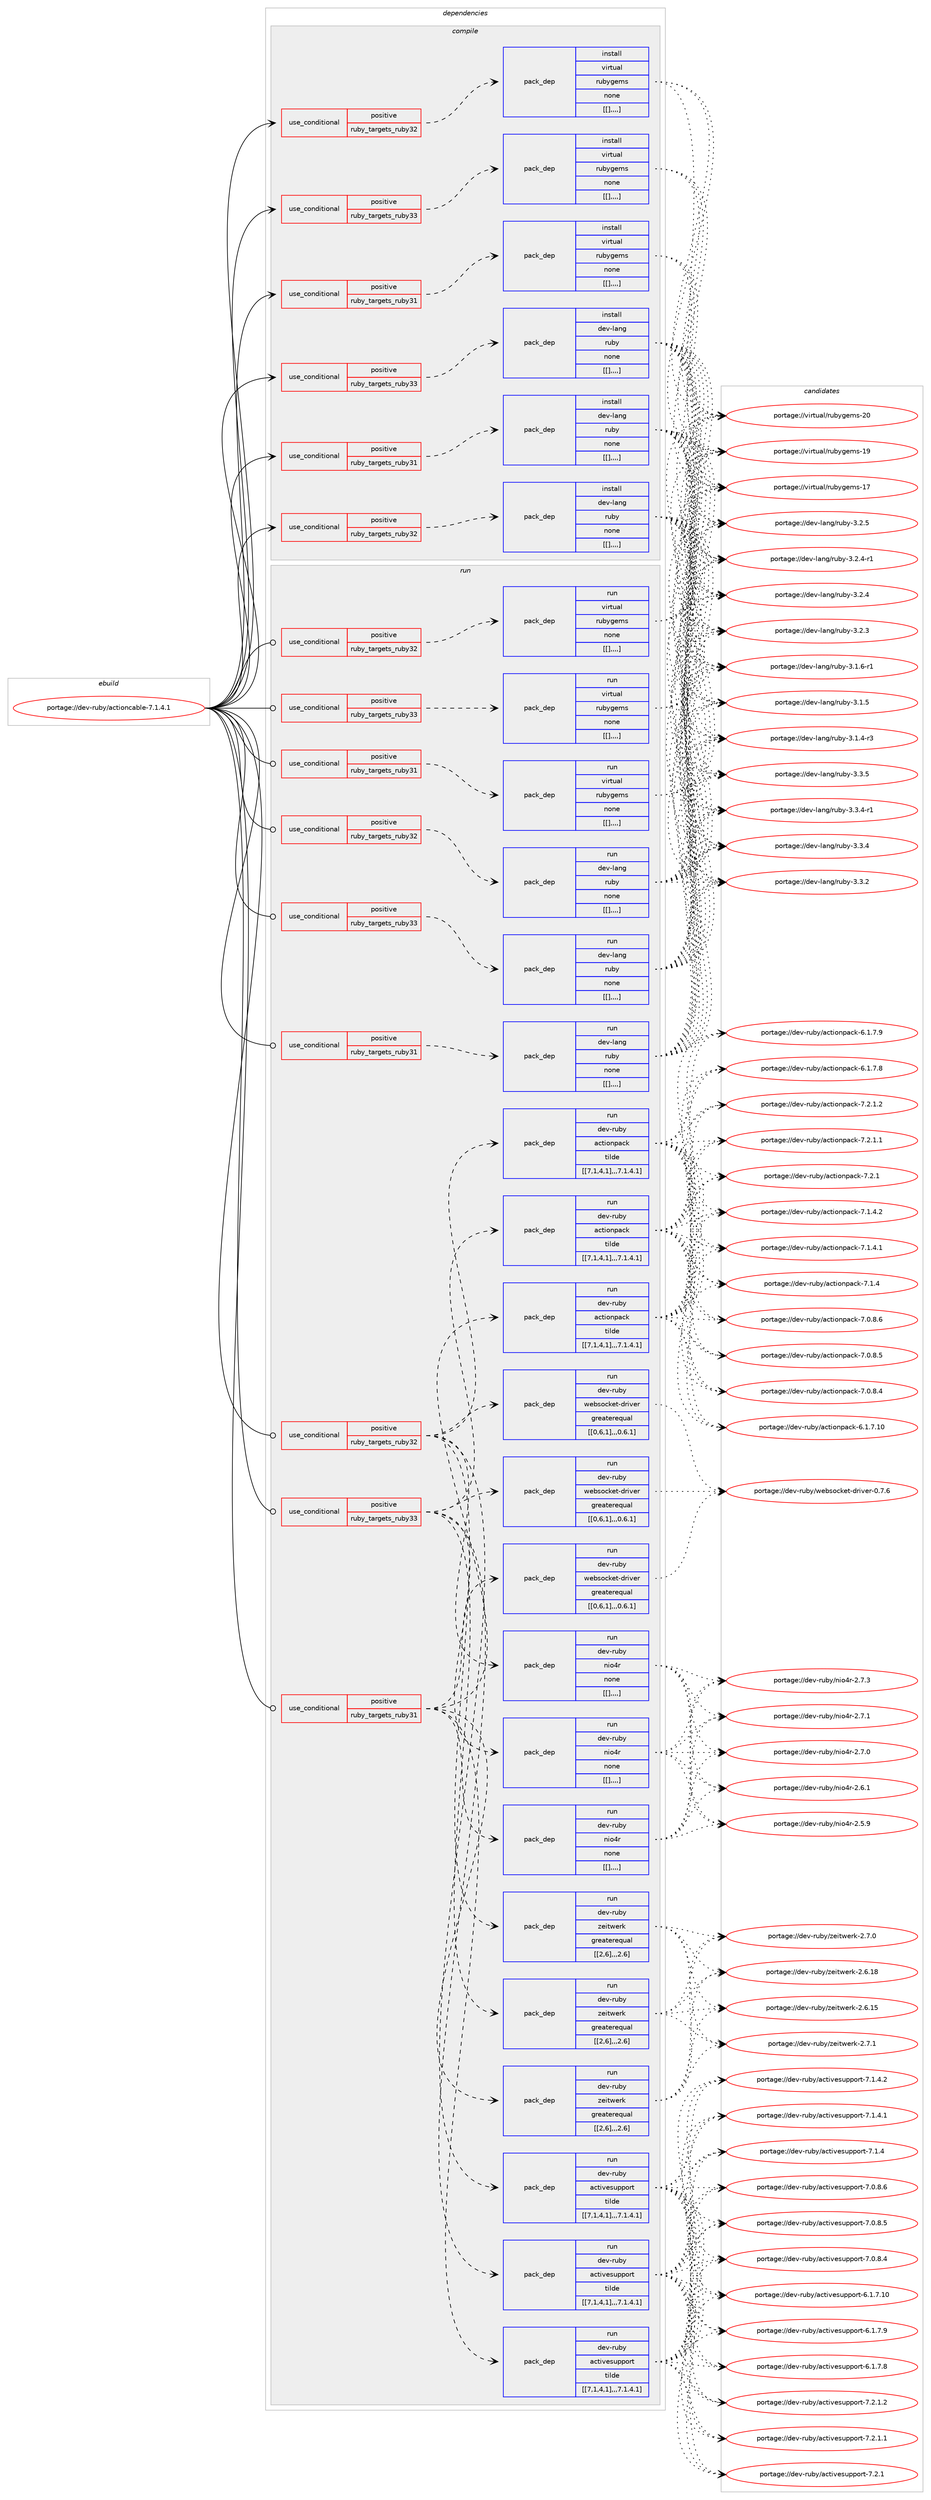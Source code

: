 digraph prolog {

# *************
# Graph options
# *************

newrank=true;
concentrate=true;
compound=true;
graph [rankdir=LR,fontname=Helvetica,fontsize=10,ranksep=1.5];#, ranksep=2.5, nodesep=0.2];
edge  [arrowhead=vee];
node  [fontname=Helvetica,fontsize=10];

# **********
# The ebuild
# **********

subgraph cluster_leftcol {
color=gray;
label=<<i>ebuild</i>>;
id [label="portage://dev-ruby/actioncable-7.1.4.1", color=red, width=4, href="../dev-ruby/actioncable-7.1.4.1.svg"];
}

# ****************
# The dependencies
# ****************

subgraph cluster_midcol {
color=gray;
label=<<i>dependencies</i>>;
subgraph cluster_compile {
fillcolor="#eeeeee";
style=filled;
label=<<i>compile</i>>;
subgraph cond45724 {
dependency179315 [label=<<TABLE BORDER="0" CELLBORDER="1" CELLSPACING="0" CELLPADDING="4"><TR><TD ROWSPAN="3" CELLPADDING="10">use_conditional</TD></TR><TR><TD>positive</TD></TR><TR><TD>ruby_targets_ruby31</TD></TR></TABLE>>, shape=none, color=red];
subgraph pack132236 {
dependency179337 [label=<<TABLE BORDER="0" CELLBORDER="1" CELLSPACING="0" CELLPADDING="4" WIDTH="220"><TR><TD ROWSPAN="6" CELLPADDING="30">pack_dep</TD></TR><TR><TD WIDTH="110">install</TD></TR><TR><TD>dev-lang</TD></TR><TR><TD>ruby</TD></TR><TR><TD>none</TD></TR><TR><TD>[[],,,,]</TD></TR></TABLE>>, shape=none, color=blue];
}
dependency179315:e -> dependency179337:w [weight=20,style="dashed",arrowhead="vee"];
}
id:e -> dependency179315:w [weight=20,style="solid",arrowhead="vee"];
subgraph cond45778 {
dependency179404 [label=<<TABLE BORDER="0" CELLBORDER="1" CELLSPACING="0" CELLPADDING="4"><TR><TD ROWSPAN="3" CELLPADDING="10">use_conditional</TD></TR><TR><TD>positive</TD></TR><TR><TD>ruby_targets_ruby31</TD></TR></TABLE>>, shape=none, color=red];
subgraph pack132290 {
dependency179408 [label=<<TABLE BORDER="0" CELLBORDER="1" CELLSPACING="0" CELLPADDING="4" WIDTH="220"><TR><TD ROWSPAN="6" CELLPADDING="30">pack_dep</TD></TR><TR><TD WIDTH="110">install</TD></TR><TR><TD>virtual</TD></TR><TR><TD>rubygems</TD></TR><TR><TD>none</TD></TR><TR><TD>[[],,,,]</TD></TR></TABLE>>, shape=none, color=blue];
}
dependency179404:e -> dependency179408:w [weight=20,style="dashed",arrowhead="vee"];
}
id:e -> dependency179404:w [weight=20,style="solid",arrowhead="vee"];
subgraph cond45795 {
dependency179535 [label=<<TABLE BORDER="0" CELLBORDER="1" CELLSPACING="0" CELLPADDING="4"><TR><TD ROWSPAN="3" CELLPADDING="10">use_conditional</TD></TR><TR><TD>positive</TD></TR><TR><TD>ruby_targets_ruby32</TD></TR></TABLE>>, shape=none, color=red];
subgraph pack132408 {
dependency179619 [label=<<TABLE BORDER="0" CELLBORDER="1" CELLSPACING="0" CELLPADDING="4" WIDTH="220"><TR><TD ROWSPAN="6" CELLPADDING="30">pack_dep</TD></TR><TR><TD WIDTH="110">install</TD></TR><TR><TD>dev-lang</TD></TR><TR><TD>ruby</TD></TR><TR><TD>none</TD></TR><TR><TD>[[],,,,]</TD></TR></TABLE>>, shape=none, color=blue];
}
dependency179535:e -> dependency179619:w [weight=20,style="dashed",arrowhead="vee"];
}
id:e -> dependency179535:w [weight=20,style="solid",arrowhead="vee"];
subgraph cond45874 {
dependency179641 [label=<<TABLE BORDER="0" CELLBORDER="1" CELLSPACING="0" CELLPADDING="4"><TR><TD ROWSPAN="3" CELLPADDING="10">use_conditional</TD></TR><TR><TD>positive</TD></TR><TR><TD>ruby_targets_ruby32</TD></TR></TABLE>>, shape=none, color=red];
subgraph pack132434 {
dependency179658 [label=<<TABLE BORDER="0" CELLBORDER="1" CELLSPACING="0" CELLPADDING="4" WIDTH="220"><TR><TD ROWSPAN="6" CELLPADDING="30">pack_dep</TD></TR><TR><TD WIDTH="110">install</TD></TR><TR><TD>virtual</TD></TR><TR><TD>rubygems</TD></TR><TR><TD>none</TD></TR><TR><TD>[[],,,,]</TD></TR></TABLE>>, shape=none, color=blue];
}
dependency179641:e -> dependency179658:w [weight=20,style="dashed",arrowhead="vee"];
}
id:e -> dependency179641:w [weight=20,style="solid",arrowhead="vee"];
subgraph cond45905 {
dependency179707 [label=<<TABLE BORDER="0" CELLBORDER="1" CELLSPACING="0" CELLPADDING="4"><TR><TD ROWSPAN="3" CELLPADDING="10">use_conditional</TD></TR><TR><TD>positive</TD></TR><TR><TD>ruby_targets_ruby33</TD></TR></TABLE>>, shape=none, color=red];
subgraph pack132460 {
dependency179712 [label=<<TABLE BORDER="0" CELLBORDER="1" CELLSPACING="0" CELLPADDING="4" WIDTH="220"><TR><TD ROWSPAN="6" CELLPADDING="30">pack_dep</TD></TR><TR><TD WIDTH="110">install</TD></TR><TR><TD>dev-lang</TD></TR><TR><TD>ruby</TD></TR><TR><TD>none</TD></TR><TR><TD>[[],,,,]</TD></TR></TABLE>>, shape=none, color=blue];
}
dependency179707:e -> dependency179712:w [weight=20,style="dashed",arrowhead="vee"];
}
id:e -> dependency179707:w [weight=20,style="solid",arrowhead="vee"];
subgraph cond45920 {
dependency179759 [label=<<TABLE BORDER="0" CELLBORDER="1" CELLSPACING="0" CELLPADDING="4"><TR><TD ROWSPAN="3" CELLPADDING="10">use_conditional</TD></TR><TR><TD>positive</TD></TR><TR><TD>ruby_targets_ruby33</TD></TR></TABLE>>, shape=none, color=red];
subgraph pack132509 {
dependency179798 [label=<<TABLE BORDER="0" CELLBORDER="1" CELLSPACING="0" CELLPADDING="4" WIDTH="220"><TR><TD ROWSPAN="6" CELLPADDING="30">pack_dep</TD></TR><TR><TD WIDTH="110">install</TD></TR><TR><TD>virtual</TD></TR><TR><TD>rubygems</TD></TR><TR><TD>none</TD></TR><TR><TD>[[],,,,]</TD></TR></TABLE>>, shape=none, color=blue];
}
dependency179759:e -> dependency179798:w [weight=20,style="dashed",arrowhead="vee"];
}
id:e -> dependency179759:w [weight=20,style="solid",arrowhead="vee"];
}
subgraph cluster_compileandrun {
fillcolor="#eeeeee";
style=filled;
label=<<i>compile and run</i>>;
}
subgraph cluster_run {
fillcolor="#eeeeee";
style=filled;
label=<<i>run</i>>;
subgraph cond45972 {
dependency179872 [label=<<TABLE BORDER="0" CELLBORDER="1" CELLSPACING="0" CELLPADDING="4"><TR><TD ROWSPAN="3" CELLPADDING="10">use_conditional</TD></TR><TR><TD>positive</TD></TR><TR><TD>ruby_targets_ruby31</TD></TR></TABLE>>, shape=none, color=red];
subgraph pack132615 {
dependency179970 [label=<<TABLE BORDER="0" CELLBORDER="1" CELLSPACING="0" CELLPADDING="4" WIDTH="220"><TR><TD ROWSPAN="6" CELLPADDING="30">pack_dep</TD></TR><TR><TD WIDTH="110">run</TD></TR><TR><TD>dev-lang</TD></TR><TR><TD>ruby</TD></TR><TR><TD>none</TD></TR><TR><TD>[[],,,,]</TD></TR></TABLE>>, shape=none, color=blue];
}
dependency179872:e -> dependency179970:w [weight=20,style="dashed",arrowhead="vee"];
}
id:e -> dependency179872:w [weight=20,style="solid",arrowhead="odot"];
subgraph cond46032 {
dependency180014 [label=<<TABLE BORDER="0" CELLBORDER="1" CELLSPACING="0" CELLPADDING="4"><TR><TD ROWSPAN="3" CELLPADDING="10">use_conditional</TD></TR><TR><TD>positive</TD></TR><TR><TD>ruby_targets_ruby31</TD></TR></TABLE>>, shape=none, color=red];
subgraph pack132648 {
dependency180035 [label=<<TABLE BORDER="0" CELLBORDER="1" CELLSPACING="0" CELLPADDING="4" WIDTH="220"><TR><TD ROWSPAN="6" CELLPADDING="30">pack_dep</TD></TR><TR><TD WIDTH="110">run</TD></TR><TR><TD>dev-ruby</TD></TR><TR><TD>actionpack</TD></TR><TR><TD>tilde</TD></TR><TR><TD>[[7,1,4,1],,,7.1.4.1]</TD></TR></TABLE>>, shape=none, color=blue];
}
dependency180014:e -> dependency180035:w [weight=20,style="dashed",arrowhead="vee"];
subgraph pack132714 {
dependency180140 [label=<<TABLE BORDER="0" CELLBORDER="1" CELLSPACING="0" CELLPADDING="4" WIDTH="220"><TR><TD ROWSPAN="6" CELLPADDING="30">pack_dep</TD></TR><TR><TD WIDTH="110">run</TD></TR><TR><TD>dev-ruby</TD></TR><TR><TD>activesupport</TD></TR><TR><TD>tilde</TD></TR><TR><TD>[[7,1,4,1],,,7.1.4.1]</TD></TR></TABLE>>, shape=none, color=blue];
}
dependency180014:e -> dependency180140:w [weight=20,style="dashed",arrowhead="vee"];
subgraph pack132766 {
dependency180185 [label=<<TABLE BORDER="0" CELLBORDER="1" CELLSPACING="0" CELLPADDING="4" WIDTH="220"><TR><TD ROWSPAN="6" CELLPADDING="30">pack_dep</TD></TR><TR><TD WIDTH="110">run</TD></TR><TR><TD>dev-ruby</TD></TR><TR><TD>nio4r</TD></TR><TR><TD>none</TD></TR><TR><TD>[[],,,,]</TD></TR></TABLE>>, shape=none, color=blue];
}
dependency180014:e -> dependency180185:w [weight=20,style="dashed",arrowhead="vee"];
subgraph pack132768 {
dependency180192 [label=<<TABLE BORDER="0" CELLBORDER="1" CELLSPACING="0" CELLPADDING="4" WIDTH="220"><TR><TD ROWSPAN="6" CELLPADDING="30">pack_dep</TD></TR><TR><TD WIDTH="110">run</TD></TR><TR><TD>dev-ruby</TD></TR><TR><TD>websocket-driver</TD></TR><TR><TD>greaterequal</TD></TR><TR><TD>[[0,6,1],,,0.6.1]</TD></TR></TABLE>>, shape=none, color=blue];
}
dependency180014:e -> dependency180192:w [weight=20,style="dashed",arrowhead="vee"];
subgraph pack132773 {
dependency180199 [label=<<TABLE BORDER="0" CELLBORDER="1" CELLSPACING="0" CELLPADDING="4" WIDTH="220"><TR><TD ROWSPAN="6" CELLPADDING="30">pack_dep</TD></TR><TR><TD WIDTH="110">run</TD></TR><TR><TD>dev-ruby</TD></TR><TR><TD>zeitwerk</TD></TR><TR><TD>greaterequal</TD></TR><TR><TD>[[2,6],,,2.6]</TD></TR></TABLE>>, shape=none, color=blue];
}
dependency180014:e -> dependency180199:w [weight=20,style="dashed",arrowhead="vee"];
}
id:e -> dependency180014:w [weight=20,style="solid",arrowhead="odot"];
subgraph cond46091 {
dependency180226 [label=<<TABLE BORDER="0" CELLBORDER="1" CELLSPACING="0" CELLPADDING="4"><TR><TD ROWSPAN="3" CELLPADDING="10">use_conditional</TD></TR><TR><TD>positive</TD></TR><TR><TD>ruby_targets_ruby31</TD></TR></TABLE>>, shape=none, color=red];
subgraph pack132793 {
dependency180246 [label=<<TABLE BORDER="0" CELLBORDER="1" CELLSPACING="0" CELLPADDING="4" WIDTH="220"><TR><TD ROWSPAN="6" CELLPADDING="30">pack_dep</TD></TR><TR><TD WIDTH="110">run</TD></TR><TR><TD>virtual</TD></TR><TR><TD>rubygems</TD></TR><TR><TD>none</TD></TR><TR><TD>[[],,,,]</TD></TR></TABLE>>, shape=none, color=blue];
}
dependency180226:e -> dependency180246:w [weight=20,style="dashed",arrowhead="vee"];
}
id:e -> dependency180226:w [weight=20,style="solid",arrowhead="odot"];
subgraph cond46110 {
dependency180284 [label=<<TABLE BORDER="0" CELLBORDER="1" CELLSPACING="0" CELLPADDING="4"><TR><TD ROWSPAN="3" CELLPADDING="10">use_conditional</TD></TR><TR><TD>positive</TD></TR><TR><TD>ruby_targets_ruby32</TD></TR></TABLE>>, shape=none, color=red];
subgraph pack132832 {
dependency180288 [label=<<TABLE BORDER="0" CELLBORDER="1" CELLSPACING="0" CELLPADDING="4" WIDTH="220"><TR><TD ROWSPAN="6" CELLPADDING="30">pack_dep</TD></TR><TR><TD WIDTH="110">run</TD></TR><TR><TD>dev-lang</TD></TR><TR><TD>ruby</TD></TR><TR><TD>none</TD></TR><TR><TD>[[],,,,]</TD></TR></TABLE>>, shape=none, color=blue];
}
dependency180284:e -> dependency180288:w [weight=20,style="dashed",arrowhead="vee"];
}
id:e -> dependency180284:w [weight=20,style="solid",arrowhead="odot"];
subgraph cond46113 {
dependency180341 [label=<<TABLE BORDER="0" CELLBORDER="1" CELLSPACING="0" CELLPADDING="4"><TR><TD ROWSPAN="3" CELLPADDING="10">use_conditional</TD></TR><TR><TD>positive</TD></TR><TR><TD>ruby_targets_ruby32</TD></TR></TABLE>>, shape=none, color=red];
subgraph pack132883 {
dependency180381 [label=<<TABLE BORDER="0" CELLBORDER="1" CELLSPACING="0" CELLPADDING="4" WIDTH="220"><TR><TD ROWSPAN="6" CELLPADDING="30">pack_dep</TD></TR><TR><TD WIDTH="110">run</TD></TR><TR><TD>dev-ruby</TD></TR><TR><TD>actionpack</TD></TR><TR><TD>tilde</TD></TR><TR><TD>[[7,1,4,1],,,7.1.4.1]</TD></TR></TABLE>>, shape=none, color=blue];
}
dependency180341:e -> dependency180381:w [weight=20,style="dashed",arrowhead="vee"];
subgraph pack132926 {
dependency180401 [label=<<TABLE BORDER="0" CELLBORDER="1" CELLSPACING="0" CELLPADDING="4" WIDTH="220"><TR><TD ROWSPAN="6" CELLPADDING="30">pack_dep</TD></TR><TR><TD WIDTH="110">run</TD></TR><TR><TD>dev-ruby</TD></TR><TR><TD>activesupport</TD></TR><TR><TD>tilde</TD></TR><TR><TD>[[7,1,4,1],,,7.1.4.1]</TD></TR></TABLE>>, shape=none, color=blue];
}
dependency180341:e -> dependency180401:w [weight=20,style="dashed",arrowhead="vee"];
subgraph pack132945 {
dependency180428 [label=<<TABLE BORDER="0" CELLBORDER="1" CELLSPACING="0" CELLPADDING="4" WIDTH="220"><TR><TD ROWSPAN="6" CELLPADDING="30">pack_dep</TD></TR><TR><TD WIDTH="110">run</TD></TR><TR><TD>dev-ruby</TD></TR><TR><TD>nio4r</TD></TR><TR><TD>none</TD></TR><TR><TD>[[],,,,]</TD></TR></TABLE>>, shape=none, color=blue];
}
dependency180341:e -> dependency180428:w [weight=20,style="dashed",arrowhead="vee"];
subgraph pack133025 {
dependency180541 [label=<<TABLE BORDER="0" CELLBORDER="1" CELLSPACING="0" CELLPADDING="4" WIDTH="220"><TR><TD ROWSPAN="6" CELLPADDING="30">pack_dep</TD></TR><TR><TD WIDTH="110">run</TD></TR><TR><TD>dev-ruby</TD></TR><TR><TD>websocket-driver</TD></TR><TR><TD>greaterequal</TD></TR><TR><TD>[[0,6,1],,,0.6.1]</TD></TR></TABLE>>, shape=none, color=blue];
}
dependency180341:e -> dependency180541:w [weight=20,style="dashed",arrowhead="vee"];
subgraph pack133029 {
dependency180551 [label=<<TABLE BORDER="0" CELLBORDER="1" CELLSPACING="0" CELLPADDING="4" WIDTH="220"><TR><TD ROWSPAN="6" CELLPADDING="30">pack_dep</TD></TR><TR><TD WIDTH="110">run</TD></TR><TR><TD>dev-ruby</TD></TR><TR><TD>zeitwerk</TD></TR><TR><TD>greaterequal</TD></TR><TR><TD>[[2,6],,,2.6]</TD></TR></TABLE>>, shape=none, color=blue];
}
dependency180341:e -> dependency180551:w [weight=20,style="dashed",arrowhead="vee"];
}
id:e -> dependency180341:w [weight=20,style="solid",arrowhead="odot"];
subgraph cond46191 {
dependency180595 [label=<<TABLE BORDER="0" CELLBORDER="1" CELLSPACING="0" CELLPADDING="4"><TR><TD ROWSPAN="3" CELLPADDING="10">use_conditional</TD></TR><TR><TD>positive</TD></TR><TR><TD>ruby_targets_ruby32</TD></TR></TABLE>>, shape=none, color=red];
subgraph pack133063 {
dependency180670 [label=<<TABLE BORDER="0" CELLBORDER="1" CELLSPACING="0" CELLPADDING="4" WIDTH="220"><TR><TD ROWSPAN="6" CELLPADDING="30">pack_dep</TD></TR><TR><TD WIDTH="110">run</TD></TR><TR><TD>virtual</TD></TR><TR><TD>rubygems</TD></TR><TR><TD>none</TD></TR><TR><TD>[[],,,,]</TD></TR></TABLE>>, shape=none, color=blue];
}
dependency180595:e -> dependency180670:w [weight=20,style="dashed",arrowhead="vee"];
}
id:e -> dependency180595:w [weight=20,style="solid",arrowhead="odot"];
subgraph cond46227 {
dependency180732 [label=<<TABLE BORDER="0" CELLBORDER="1" CELLSPACING="0" CELLPADDING="4"><TR><TD ROWSPAN="3" CELLPADDING="10">use_conditional</TD></TR><TR><TD>positive</TD></TR><TR><TD>ruby_targets_ruby33</TD></TR></TABLE>>, shape=none, color=red];
subgraph pack133175 {
dependency180756 [label=<<TABLE BORDER="0" CELLBORDER="1" CELLSPACING="0" CELLPADDING="4" WIDTH="220"><TR><TD ROWSPAN="6" CELLPADDING="30">pack_dep</TD></TR><TR><TD WIDTH="110">run</TD></TR><TR><TD>dev-lang</TD></TR><TR><TD>ruby</TD></TR><TR><TD>none</TD></TR><TR><TD>[[],,,,]</TD></TR></TABLE>>, shape=none, color=blue];
}
dependency180732:e -> dependency180756:w [weight=20,style="dashed",arrowhead="vee"];
}
id:e -> dependency180732:w [weight=20,style="solid",arrowhead="odot"];
subgraph cond46247 {
dependency180765 [label=<<TABLE BORDER="0" CELLBORDER="1" CELLSPACING="0" CELLPADDING="4"><TR><TD ROWSPAN="3" CELLPADDING="10">use_conditional</TD></TR><TR><TD>positive</TD></TR><TR><TD>ruby_targets_ruby33</TD></TR></TABLE>>, shape=none, color=red];
subgraph pack133186 {
dependency180787 [label=<<TABLE BORDER="0" CELLBORDER="1" CELLSPACING="0" CELLPADDING="4" WIDTH="220"><TR><TD ROWSPAN="6" CELLPADDING="30">pack_dep</TD></TR><TR><TD WIDTH="110">run</TD></TR><TR><TD>dev-ruby</TD></TR><TR><TD>actionpack</TD></TR><TR><TD>tilde</TD></TR><TR><TD>[[7,1,4,1],,,7.1.4.1]</TD></TR></TABLE>>, shape=none, color=blue];
}
dependency180765:e -> dependency180787:w [weight=20,style="dashed",arrowhead="vee"];
subgraph pack133205 {
dependency180790 [label=<<TABLE BORDER="0" CELLBORDER="1" CELLSPACING="0" CELLPADDING="4" WIDTH="220"><TR><TD ROWSPAN="6" CELLPADDING="30">pack_dep</TD></TR><TR><TD WIDTH="110">run</TD></TR><TR><TD>dev-ruby</TD></TR><TR><TD>activesupport</TD></TR><TR><TD>tilde</TD></TR><TR><TD>[[7,1,4,1],,,7.1.4.1]</TD></TR></TABLE>>, shape=none, color=blue];
}
dependency180765:e -> dependency180790:w [weight=20,style="dashed",arrowhead="vee"];
subgraph pack133208 {
dependency180795 [label=<<TABLE BORDER="0" CELLBORDER="1" CELLSPACING="0" CELLPADDING="4" WIDTH="220"><TR><TD ROWSPAN="6" CELLPADDING="30">pack_dep</TD></TR><TR><TD WIDTH="110">run</TD></TR><TR><TD>dev-ruby</TD></TR><TR><TD>nio4r</TD></TR><TR><TD>none</TD></TR><TR><TD>[[],,,,]</TD></TR></TABLE>>, shape=none, color=blue];
}
dependency180765:e -> dependency180795:w [weight=20,style="dashed",arrowhead="vee"];
subgraph pack133223 {
dependency180818 [label=<<TABLE BORDER="0" CELLBORDER="1" CELLSPACING="0" CELLPADDING="4" WIDTH="220"><TR><TD ROWSPAN="6" CELLPADDING="30">pack_dep</TD></TR><TR><TD WIDTH="110">run</TD></TR><TR><TD>dev-ruby</TD></TR><TR><TD>websocket-driver</TD></TR><TR><TD>greaterequal</TD></TR><TR><TD>[[0,6,1],,,0.6.1]</TD></TR></TABLE>>, shape=none, color=blue];
}
dependency180765:e -> dependency180818:w [weight=20,style="dashed",arrowhead="vee"];
subgraph pack133238 {
dependency180841 [label=<<TABLE BORDER="0" CELLBORDER="1" CELLSPACING="0" CELLPADDING="4" WIDTH="220"><TR><TD ROWSPAN="6" CELLPADDING="30">pack_dep</TD></TR><TR><TD WIDTH="110">run</TD></TR><TR><TD>dev-ruby</TD></TR><TR><TD>zeitwerk</TD></TR><TR><TD>greaterequal</TD></TR><TR><TD>[[2,6],,,2.6]</TD></TR></TABLE>>, shape=none, color=blue];
}
dependency180765:e -> dependency180841:w [weight=20,style="dashed",arrowhead="vee"];
}
id:e -> dependency180765:w [weight=20,style="solid",arrowhead="odot"];
subgraph cond46294 {
dependency180932 [label=<<TABLE BORDER="0" CELLBORDER="1" CELLSPACING="0" CELLPADDING="4"><TR><TD ROWSPAN="3" CELLPADDING="10">use_conditional</TD></TR><TR><TD>positive</TD></TR><TR><TD>ruby_targets_ruby33</TD></TR></TABLE>>, shape=none, color=red];
subgraph pack133314 {
dependency180971 [label=<<TABLE BORDER="0" CELLBORDER="1" CELLSPACING="0" CELLPADDING="4" WIDTH="220"><TR><TD ROWSPAN="6" CELLPADDING="30">pack_dep</TD></TR><TR><TD WIDTH="110">run</TD></TR><TR><TD>virtual</TD></TR><TR><TD>rubygems</TD></TR><TR><TD>none</TD></TR><TR><TD>[[],,,,]</TD></TR></TABLE>>, shape=none, color=blue];
}
dependency180932:e -> dependency180971:w [weight=20,style="dashed",arrowhead="vee"];
}
id:e -> dependency180932:w [weight=20,style="solid",arrowhead="odot"];
}
}

# **************
# The candidates
# **************

subgraph cluster_choices {
rank=same;
color=gray;
label=<<i>candidates</i>>;

subgraph choice132125 {
color=black;
nodesep=1;
choice10010111845108971101034711411798121455146514653 [label="portage://dev-lang/ruby-3.3.5", color=red, width=4,href="../dev-lang/ruby-3.3.5.svg"];
choice100101118451089711010347114117981214551465146524511449 [label="portage://dev-lang/ruby-3.3.4-r1", color=red, width=4,href="../dev-lang/ruby-3.3.4-r1.svg"];
choice10010111845108971101034711411798121455146514652 [label="portage://dev-lang/ruby-3.3.4", color=red, width=4,href="../dev-lang/ruby-3.3.4.svg"];
choice10010111845108971101034711411798121455146514650 [label="portage://dev-lang/ruby-3.3.2", color=red, width=4,href="../dev-lang/ruby-3.3.2.svg"];
choice10010111845108971101034711411798121455146504653 [label="portage://dev-lang/ruby-3.2.5", color=red, width=4,href="../dev-lang/ruby-3.2.5.svg"];
choice100101118451089711010347114117981214551465046524511449 [label="portage://dev-lang/ruby-3.2.4-r1", color=red, width=4,href="../dev-lang/ruby-3.2.4-r1.svg"];
choice10010111845108971101034711411798121455146504652 [label="portage://dev-lang/ruby-3.2.4", color=red, width=4,href="../dev-lang/ruby-3.2.4.svg"];
choice10010111845108971101034711411798121455146504651 [label="portage://dev-lang/ruby-3.2.3", color=red, width=4,href="../dev-lang/ruby-3.2.3.svg"];
choice100101118451089711010347114117981214551464946544511449 [label="portage://dev-lang/ruby-3.1.6-r1", color=red, width=4,href="../dev-lang/ruby-3.1.6-r1.svg"];
choice10010111845108971101034711411798121455146494653 [label="portage://dev-lang/ruby-3.1.5", color=red, width=4,href="../dev-lang/ruby-3.1.5.svg"];
choice100101118451089711010347114117981214551464946524511451 [label="portage://dev-lang/ruby-3.1.4-r3", color=red, width=4,href="../dev-lang/ruby-3.1.4-r3.svg"];
dependency179337:e -> choice10010111845108971101034711411798121455146514653:w [style=dotted,weight="100"];
dependency179337:e -> choice100101118451089711010347114117981214551465146524511449:w [style=dotted,weight="100"];
dependency179337:e -> choice10010111845108971101034711411798121455146514652:w [style=dotted,weight="100"];
dependency179337:e -> choice10010111845108971101034711411798121455146514650:w [style=dotted,weight="100"];
dependency179337:e -> choice10010111845108971101034711411798121455146504653:w [style=dotted,weight="100"];
dependency179337:e -> choice100101118451089711010347114117981214551465046524511449:w [style=dotted,weight="100"];
dependency179337:e -> choice10010111845108971101034711411798121455146504652:w [style=dotted,weight="100"];
dependency179337:e -> choice10010111845108971101034711411798121455146504651:w [style=dotted,weight="100"];
dependency179337:e -> choice100101118451089711010347114117981214551464946544511449:w [style=dotted,weight="100"];
dependency179337:e -> choice10010111845108971101034711411798121455146494653:w [style=dotted,weight="100"];
dependency179337:e -> choice100101118451089711010347114117981214551464946524511451:w [style=dotted,weight="100"];
}
subgraph choice132146 {
color=black;
nodesep=1;
choice118105114116117971084711411798121103101109115455048 [label="portage://virtual/rubygems-20", color=red, width=4,href="../virtual/rubygems-20.svg"];
choice118105114116117971084711411798121103101109115454957 [label="portage://virtual/rubygems-19", color=red, width=4,href="../virtual/rubygems-19.svg"];
choice118105114116117971084711411798121103101109115454955 [label="portage://virtual/rubygems-17", color=red, width=4,href="../virtual/rubygems-17.svg"];
dependency179408:e -> choice118105114116117971084711411798121103101109115455048:w [style=dotted,weight="100"];
dependency179408:e -> choice118105114116117971084711411798121103101109115454957:w [style=dotted,weight="100"];
dependency179408:e -> choice118105114116117971084711411798121103101109115454955:w [style=dotted,weight="100"];
}
subgraph choice132150 {
color=black;
nodesep=1;
choice10010111845108971101034711411798121455146514653 [label="portage://dev-lang/ruby-3.3.5", color=red, width=4,href="../dev-lang/ruby-3.3.5.svg"];
choice100101118451089711010347114117981214551465146524511449 [label="portage://dev-lang/ruby-3.3.4-r1", color=red, width=4,href="../dev-lang/ruby-3.3.4-r1.svg"];
choice10010111845108971101034711411798121455146514652 [label="portage://dev-lang/ruby-3.3.4", color=red, width=4,href="../dev-lang/ruby-3.3.4.svg"];
choice10010111845108971101034711411798121455146514650 [label="portage://dev-lang/ruby-3.3.2", color=red, width=4,href="../dev-lang/ruby-3.3.2.svg"];
choice10010111845108971101034711411798121455146504653 [label="portage://dev-lang/ruby-3.2.5", color=red, width=4,href="../dev-lang/ruby-3.2.5.svg"];
choice100101118451089711010347114117981214551465046524511449 [label="portage://dev-lang/ruby-3.2.4-r1", color=red, width=4,href="../dev-lang/ruby-3.2.4-r1.svg"];
choice10010111845108971101034711411798121455146504652 [label="portage://dev-lang/ruby-3.2.4", color=red, width=4,href="../dev-lang/ruby-3.2.4.svg"];
choice10010111845108971101034711411798121455146504651 [label="portage://dev-lang/ruby-3.2.3", color=red, width=4,href="../dev-lang/ruby-3.2.3.svg"];
choice100101118451089711010347114117981214551464946544511449 [label="portage://dev-lang/ruby-3.1.6-r1", color=red, width=4,href="../dev-lang/ruby-3.1.6-r1.svg"];
choice10010111845108971101034711411798121455146494653 [label="portage://dev-lang/ruby-3.1.5", color=red, width=4,href="../dev-lang/ruby-3.1.5.svg"];
choice100101118451089711010347114117981214551464946524511451 [label="portage://dev-lang/ruby-3.1.4-r3", color=red, width=4,href="../dev-lang/ruby-3.1.4-r3.svg"];
dependency179619:e -> choice10010111845108971101034711411798121455146514653:w [style=dotted,weight="100"];
dependency179619:e -> choice100101118451089711010347114117981214551465146524511449:w [style=dotted,weight="100"];
dependency179619:e -> choice10010111845108971101034711411798121455146514652:w [style=dotted,weight="100"];
dependency179619:e -> choice10010111845108971101034711411798121455146514650:w [style=dotted,weight="100"];
dependency179619:e -> choice10010111845108971101034711411798121455146504653:w [style=dotted,weight="100"];
dependency179619:e -> choice100101118451089711010347114117981214551465046524511449:w [style=dotted,weight="100"];
dependency179619:e -> choice10010111845108971101034711411798121455146504652:w [style=dotted,weight="100"];
dependency179619:e -> choice10010111845108971101034711411798121455146504651:w [style=dotted,weight="100"];
dependency179619:e -> choice100101118451089711010347114117981214551464946544511449:w [style=dotted,weight="100"];
dependency179619:e -> choice10010111845108971101034711411798121455146494653:w [style=dotted,weight="100"];
dependency179619:e -> choice100101118451089711010347114117981214551464946524511451:w [style=dotted,weight="100"];
}
subgraph choice132157 {
color=black;
nodesep=1;
choice118105114116117971084711411798121103101109115455048 [label="portage://virtual/rubygems-20", color=red, width=4,href="../virtual/rubygems-20.svg"];
choice118105114116117971084711411798121103101109115454957 [label="portage://virtual/rubygems-19", color=red, width=4,href="../virtual/rubygems-19.svg"];
choice118105114116117971084711411798121103101109115454955 [label="portage://virtual/rubygems-17", color=red, width=4,href="../virtual/rubygems-17.svg"];
dependency179658:e -> choice118105114116117971084711411798121103101109115455048:w [style=dotted,weight="100"];
dependency179658:e -> choice118105114116117971084711411798121103101109115454957:w [style=dotted,weight="100"];
dependency179658:e -> choice118105114116117971084711411798121103101109115454955:w [style=dotted,weight="100"];
}
subgraph choice132160 {
color=black;
nodesep=1;
choice10010111845108971101034711411798121455146514653 [label="portage://dev-lang/ruby-3.3.5", color=red, width=4,href="../dev-lang/ruby-3.3.5.svg"];
choice100101118451089711010347114117981214551465146524511449 [label="portage://dev-lang/ruby-3.3.4-r1", color=red, width=4,href="../dev-lang/ruby-3.3.4-r1.svg"];
choice10010111845108971101034711411798121455146514652 [label="portage://dev-lang/ruby-3.3.4", color=red, width=4,href="../dev-lang/ruby-3.3.4.svg"];
choice10010111845108971101034711411798121455146514650 [label="portage://dev-lang/ruby-3.3.2", color=red, width=4,href="../dev-lang/ruby-3.3.2.svg"];
choice10010111845108971101034711411798121455146504653 [label="portage://dev-lang/ruby-3.2.5", color=red, width=4,href="../dev-lang/ruby-3.2.5.svg"];
choice100101118451089711010347114117981214551465046524511449 [label="portage://dev-lang/ruby-3.2.4-r1", color=red, width=4,href="../dev-lang/ruby-3.2.4-r1.svg"];
choice10010111845108971101034711411798121455146504652 [label="portage://dev-lang/ruby-3.2.4", color=red, width=4,href="../dev-lang/ruby-3.2.4.svg"];
choice10010111845108971101034711411798121455146504651 [label="portage://dev-lang/ruby-3.2.3", color=red, width=4,href="../dev-lang/ruby-3.2.3.svg"];
choice100101118451089711010347114117981214551464946544511449 [label="portage://dev-lang/ruby-3.1.6-r1", color=red, width=4,href="../dev-lang/ruby-3.1.6-r1.svg"];
choice10010111845108971101034711411798121455146494653 [label="portage://dev-lang/ruby-3.1.5", color=red, width=4,href="../dev-lang/ruby-3.1.5.svg"];
choice100101118451089711010347114117981214551464946524511451 [label="portage://dev-lang/ruby-3.1.4-r3", color=red, width=4,href="../dev-lang/ruby-3.1.4-r3.svg"];
dependency179712:e -> choice10010111845108971101034711411798121455146514653:w [style=dotted,weight="100"];
dependency179712:e -> choice100101118451089711010347114117981214551465146524511449:w [style=dotted,weight="100"];
dependency179712:e -> choice10010111845108971101034711411798121455146514652:w [style=dotted,weight="100"];
dependency179712:e -> choice10010111845108971101034711411798121455146514650:w [style=dotted,weight="100"];
dependency179712:e -> choice10010111845108971101034711411798121455146504653:w [style=dotted,weight="100"];
dependency179712:e -> choice100101118451089711010347114117981214551465046524511449:w [style=dotted,weight="100"];
dependency179712:e -> choice10010111845108971101034711411798121455146504652:w [style=dotted,weight="100"];
dependency179712:e -> choice10010111845108971101034711411798121455146504651:w [style=dotted,weight="100"];
dependency179712:e -> choice100101118451089711010347114117981214551464946544511449:w [style=dotted,weight="100"];
dependency179712:e -> choice10010111845108971101034711411798121455146494653:w [style=dotted,weight="100"];
dependency179712:e -> choice100101118451089711010347114117981214551464946524511451:w [style=dotted,weight="100"];
}
subgraph choice132167 {
color=black;
nodesep=1;
choice118105114116117971084711411798121103101109115455048 [label="portage://virtual/rubygems-20", color=red, width=4,href="../virtual/rubygems-20.svg"];
choice118105114116117971084711411798121103101109115454957 [label="portage://virtual/rubygems-19", color=red, width=4,href="../virtual/rubygems-19.svg"];
choice118105114116117971084711411798121103101109115454955 [label="portage://virtual/rubygems-17", color=red, width=4,href="../virtual/rubygems-17.svg"];
dependency179798:e -> choice118105114116117971084711411798121103101109115455048:w [style=dotted,weight="100"];
dependency179798:e -> choice118105114116117971084711411798121103101109115454957:w [style=dotted,weight="100"];
dependency179798:e -> choice118105114116117971084711411798121103101109115454955:w [style=dotted,weight="100"];
}
subgraph choice132191 {
color=black;
nodesep=1;
choice10010111845108971101034711411798121455146514653 [label="portage://dev-lang/ruby-3.3.5", color=red, width=4,href="../dev-lang/ruby-3.3.5.svg"];
choice100101118451089711010347114117981214551465146524511449 [label="portage://dev-lang/ruby-3.3.4-r1", color=red, width=4,href="../dev-lang/ruby-3.3.4-r1.svg"];
choice10010111845108971101034711411798121455146514652 [label="portage://dev-lang/ruby-3.3.4", color=red, width=4,href="../dev-lang/ruby-3.3.4.svg"];
choice10010111845108971101034711411798121455146514650 [label="portage://dev-lang/ruby-3.3.2", color=red, width=4,href="../dev-lang/ruby-3.3.2.svg"];
choice10010111845108971101034711411798121455146504653 [label="portage://dev-lang/ruby-3.2.5", color=red, width=4,href="../dev-lang/ruby-3.2.5.svg"];
choice100101118451089711010347114117981214551465046524511449 [label="portage://dev-lang/ruby-3.2.4-r1", color=red, width=4,href="../dev-lang/ruby-3.2.4-r1.svg"];
choice10010111845108971101034711411798121455146504652 [label="portage://dev-lang/ruby-3.2.4", color=red, width=4,href="../dev-lang/ruby-3.2.4.svg"];
choice10010111845108971101034711411798121455146504651 [label="portage://dev-lang/ruby-3.2.3", color=red, width=4,href="../dev-lang/ruby-3.2.3.svg"];
choice100101118451089711010347114117981214551464946544511449 [label="portage://dev-lang/ruby-3.1.6-r1", color=red, width=4,href="../dev-lang/ruby-3.1.6-r1.svg"];
choice10010111845108971101034711411798121455146494653 [label="portage://dev-lang/ruby-3.1.5", color=red, width=4,href="../dev-lang/ruby-3.1.5.svg"];
choice100101118451089711010347114117981214551464946524511451 [label="portage://dev-lang/ruby-3.1.4-r3", color=red, width=4,href="../dev-lang/ruby-3.1.4-r3.svg"];
dependency179970:e -> choice10010111845108971101034711411798121455146514653:w [style=dotted,weight="100"];
dependency179970:e -> choice100101118451089711010347114117981214551465146524511449:w [style=dotted,weight="100"];
dependency179970:e -> choice10010111845108971101034711411798121455146514652:w [style=dotted,weight="100"];
dependency179970:e -> choice10010111845108971101034711411798121455146514650:w [style=dotted,weight="100"];
dependency179970:e -> choice10010111845108971101034711411798121455146504653:w [style=dotted,weight="100"];
dependency179970:e -> choice100101118451089711010347114117981214551465046524511449:w [style=dotted,weight="100"];
dependency179970:e -> choice10010111845108971101034711411798121455146504652:w [style=dotted,weight="100"];
dependency179970:e -> choice10010111845108971101034711411798121455146504651:w [style=dotted,weight="100"];
dependency179970:e -> choice100101118451089711010347114117981214551464946544511449:w [style=dotted,weight="100"];
dependency179970:e -> choice10010111845108971101034711411798121455146494653:w [style=dotted,weight="100"];
dependency179970:e -> choice100101118451089711010347114117981214551464946524511451:w [style=dotted,weight="100"];
}
subgraph choice132201 {
color=black;
nodesep=1;
choice100101118451141179812147979911610511111011297991074555465046494650 [label="portage://dev-ruby/actionpack-7.2.1.2", color=red, width=4,href="../dev-ruby/actionpack-7.2.1.2.svg"];
choice100101118451141179812147979911610511111011297991074555465046494649 [label="portage://dev-ruby/actionpack-7.2.1.1", color=red, width=4,href="../dev-ruby/actionpack-7.2.1.1.svg"];
choice10010111845114117981214797991161051111101129799107455546504649 [label="portage://dev-ruby/actionpack-7.2.1", color=red, width=4,href="../dev-ruby/actionpack-7.2.1.svg"];
choice100101118451141179812147979911610511111011297991074555464946524650 [label="portage://dev-ruby/actionpack-7.1.4.2", color=red, width=4,href="../dev-ruby/actionpack-7.1.4.2.svg"];
choice100101118451141179812147979911610511111011297991074555464946524649 [label="portage://dev-ruby/actionpack-7.1.4.1", color=red, width=4,href="../dev-ruby/actionpack-7.1.4.1.svg"];
choice10010111845114117981214797991161051111101129799107455546494652 [label="portage://dev-ruby/actionpack-7.1.4", color=red, width=4,href="../dev-ruby/actionpack-7.1.4.svg"];
choice100101118451141179812147979911610511111011297991074555464846564654 [label="portage://dev-ruby/actionpack-7.0.8.6", color=red, width=4,href="../dev-ruby/actionpack-7.0.8.6.svg"];
choice100101118451141179812147979911610511111011297991074555464846564653 [label="portage://dev-ruby/actionpack-7.0.8.5", color=red, width=4,href="../dev-ruby/actionpack-7.0.8.5.svg"];
choice100101118451141179812147979911610511111011297991074555464846564652 [label="portage://dev-ruby/actionpack-7.0.8.4", color=red, width=4,href="../dev-ruby/actionpack-7.0.8.4.svg"];
choice10010111845114117981214797991161051111101129799107455446494655464948 [label="portage://dev-ruby/actionpack-6.1.7.10", color=red, width=4,href="../dev-ruby/actionpack-6.1.7.10.svg"];
choice100101118451141179812147979911610511111011297991074554464946554657 [label="portage://dev-ruby/actionpack-6.1.7.9", color=red, width=4,href="../dev-ruby/actionpack-6.1.7.9.svg"];
choice100101118451141179812147979911610511111011297991074554464946554656 [label="portage://dev-ruby/actionpack-6.1.7.8", color=red, width=4,href="../dev-ruby/actionpack-6.1.7.8.svg"];
dependency180035:e -> choice100101118451141179812147979911610511111011297991074555465046494650:w [style=dotted,weight="100"];
dependency180035:e -> choice100101118451141179812147979911610511111011297991074555465046494649:w [style=dotted,weight="100"];
dependency180035:e -> choice10010111845114117981214797991161051111101129799107455546504649:w [style=dotted,weight="100"];
dependency180035:e -> choice100101118451141179812147979911610511111011297991074555464946524650:w [style=dotted,weight="100"];
dependency180035:e -> choice100101118451141179812147979911610511111011297991074555464946524649:w [style=dotted,weight="100"];
dependency180035:e -> choice10010111845114117981214797991161051111101129799107455546494652:w [style=dotted,weight="100"];
dependency180035:e -> choice100101118451141179812147979911610511111011297991074555464846564654:w [style=dotted,weight="100"];
dependency180035:e -> choice100101118451141179812147979911610511111011297991074555464846564653:w [style=dotted,weight="100"];
dependency180035:e -> choice100101118451141179812147979911610511111011297991074555464846564652:w [style=dotted,weight="100"];
dependency180035:e -> choice10010111845114117981214797991161051111101129799107455446494655464948:w [style=dotted,weight="100"];
dependency180035:e -> choice100101118451141179812147979911610511111011297991074554464946554657:w [style=dotted,weight="100"];
dependency180035:e -> choice100101118451141179812147979911610511111011297991074554464946554656:w [style=dotted,weight="100"];
}
subgraph choice132212 {
color=black;
nodesep=1;
choice10010111845114117981214797991161051181011151171121121111141164555465046494650 [label="portage://dev-ruby/activesupport-7.2.1.2", color=red, width=4,href="../dev-ruby/activesupport-7.2.1.2.svg"];
choice10010111845114117981214797991161051181011151171121121111141164555465046494649 [label="portage://dev-ruby/activesupport-7.2.1.1", color=red, width=4,href="../dev-ruby/activesupport-7.2.1.1.svg"];
choice1001011184511411798121479799116105118101115117112112111114116455546504649 [label="portage://dev-ruby/activesupport-7.2.1", color=red, width=4,href="../dev-ruby/activesupport-7.2.1.svg"];
choice10010111845114117981214797991161051181011151171121121111141164555464946524650 [label="portage://dev-ruby/activesupport-7.1.4.2", color=red, width=4,href="../dev-ruby/activesupport-7.1.4.2.svg"];
choice10010111845114117981214797991161051181011151171121121111141164555464946524649 [label="portage://dev-ruby/activesupport-7.1.4.1", color=red, width=4,href="../dev-ruby/activesupport-7.1.4.1.svg"];
choice1001011184511411798121479799116105118101115117112112111114116455546494652 [label="portage://dev-ruby/activesupport-7.1.4", color=red, width=4,href="../dev-ruby/activesupport-7.1.4.svg"];
choice10010111845114117981214797991161051181011151171121121111141164555464846564654 [label="portage://dev-ruby/activesupport-7.0.8.6", color=red, width=4,href="../dev-ruby/activesupport-7.0.8.6.svg"];
choice10010111845114117981214797991161051181011151171121121111141164555464846564653 [label="portage://dev-ruby/activesupport-7.0.8.5", color=red, width=4,href="../dev-ruby/activesupport-7.0.8.5.svg"];
choice10010111845114117981214797991161051181011151171121121111141164555464846564652 [label="portage://dev-ruby/activesupport-7.0.8.4", color=red, width=4,href="../dev-ruby/activesupport-7.0.8.4.svg"];
choice1001011184511411798121479799116105118101115117112112111114116455446494655464948 [label="portage://dev-ruby/activesupport-6.1.7.10", color=red, width=4,href="../dev-ruby/activesupport-6.1.7.10.svg"];
choice10010111845114117981214797991161051181011151171121121111141164554464946554657 [label="portage://dev-ruby/activesupport-6.1.7.9", color=red, width=4,href="../dev-ruby/activesupport-6.1.7.9.svg"];
choice10010111845114117981214797991161051181011151171121121111141164554464946554656 [label="portage://dev-ruby/activesupport-6.1.7.8", color=red, width=4,href="../dev-ruby/activesupport-6.1.7.8.svg"];
dependency180140:e -> choice10010111845114117981214797991161051181011151171121121111141164555465046494650:w [style=dotted,weight="100"];
dependency180140:e -> choice10010111845114117981214797991161051181011151171121121111141164555465046494649:w [style=dotted,weight="100"];
dependency180140:e -> choice1001011184511411798121479799116105118101115117112112111114116455546504649:w [style=dotted,weight="100"];
dependency180140:e -> choice10010111845114117981214797991161051181011151171121121111141164555464946524650:w [style=dotted,weight="100"];
dependency180140:e -> choice10010111845114117981214797991161051181011151171121121111141164555464946524649:w [style=dotted,weight="100"];
dependency180140:e -> choice1001011184511411798121479799116105118101115117112112111114116455546494652:w [style=dotted,weight="100"];
dependency180140:e -> choice10010111845114117981214797991161051181011151171121121111141164555464846564654:w [style=dotted,weight="100"];
dependency180140:e -> choice10010111845114117981214797991161051181011151171121121111141164555464846564653:w [style=dotted,weight="100"];
dependency180140:e -> choice10010111845114117981214797991161051181011151171121121111141164555464846564652:w [style=dotted,weight="100"];
dependency180140:e -> choice1001011184511411798121479799116105118101115117112112111114116455446494655464948:w [style=dotted,weight="100"];
dependency180140:e -> choice10010111845114117981214797991161051181011151171121121111141164554464946554657:w [style=dotted,weight="100"];
dependency180140:e -> choice10010111845114117981214797991161051181011151171121121111141164554464946554656:w [style=dotted,weight="100"];
}
subgraph choice132244 {
color=black;
nodesep=1;
choice10010111845114117981214711010511152114455046554651 [label="portage://dev-ruby/nio4r-2.7.3", color=red, width=4,href="../dev-ruby/nio4r-2.7.3.svg"];
choice10010111845114117981214711010511152114455046554649 [label="portage://dev-ruby/nio4r-2.7.1", color=red, width=4,href="../dev-ruby/nio4r-2.7.1.svg"];
choice10010111845114117981214711010511152114455046554648 [label="portage://dev-ruby/nio4r-2.7.0", color=red, width=4,href="../dev-ruby/nio4r-2.7.0.svg"];
choice10010111845114117981214711010511152114455046544649 [label="portage://dev-ruby/nio4r-2.6.1", color=red, width=4,href="../dev-ruby/nio4r-2.6.1.svg"];
choice10010111845114117981214711010511152114455046534657 [label="portage://dev-ruby/nio4r-2.5.9", color=red, width=4,href="../dev-ruby/nio4r-2.5.9.svg"];
dependency180185:e -> choice10010111845114117981214711010511152114455046554651:w [style=dotted,weight="100"];
dependency180185:e -> choice10010111845114117981214711010511152114455046554649:w [style=dotted,weight="100"];
dependency180185:e -> choice10010111845114117981214711010511152114455046554648:w [style=dotted,weight="100"];
dependency180185:e -> choice10010111845114117981214711010511152114455046544649:w [style=dotted,weight="100"];
dependency180185:e -> choice10010111845114117981214711010511152114455046534657:w [style=dotted,weight="100"];
}
subgraph choice132247 {
color=black;
nodesep=1;
choice100101118451141179812147119101981151119910710111645100114105118101114454846554654 [label="portage://dev-ruby/websocket-driver-0.7.6", color=red, width=4,href="../dev-ruby/websocket-driver-0.7.6.svg"];
dependency180192:e -> choice100101118451141179812147119101981151119910710111645100114105118101114454846554654:w [style=dotted,weight="100"];
}
subgraph choice132261 {
color=black;
nodesep=1;
choice100101118451141179812147122101105116119101114107455046554649 [label="portage://dev-ruby/zeitwerk-2.7.1", color=red, width=4,href="../dev-ruby/zeitwerk-2.7.1.svg"];
choice100101118451141179812147122101105116119101114107455046554648 [label="portage://dev-ruby/zeitwerk-2.7.0", color=red, width=4,href="../dev-ruby/zeitwerk-2.7.0.svg"];
choice10010111845114117981214712210110511611910111410745504654464956 [label="portage://dev-ruby/zeitwerk-2.6.18", color=red, width=4,href="../dev-ruby/zeitwerk-2.6.18.svg"];
choice10010111845114117981214712210110511611910111410745504654464953 [label="portage://dev-ruby/zeitwerk-2.6.15", color=red, width=4,href="../dev-ruby/zeitwerk-2.6.15.svg"];
dependency180199:e -> choice100101118451141179812147122101105116119101114107455046554649:w [style=dotted,weight="100"];
dependency180199:e -> choice100101118451141179812147122101105116119101114107455046554648:w [style=dotted,weight="100"];
dependency180199:e -> choice10010111845114117981214712210110511611910111410745504654464956:w [style=dotted,weight="100"];
dependency180199:e -> choice10010111845114117981214712210110511611910111410745504654464953:w [style=dotted,weight="100"];
}
subgraph choice132264 {
color=black;
nodesep=1;
choice118105114116117971084711411798121103101109115455048 [label="portage://virtual/rubygems-20", color=red, width=4,href="../virtual/rubygems-20.svg"];
choice118105114116117971084711411798121103101109115454957 [label="portage://virtual/rubygems-19", color=red, width=4,href="../virtual/rubygems-19.svg"];
choice118105114116117971084711411798121103101109115454955 [label="portage://virtual/rubygems-17", color=red, width=4,href="../virtual/rubygems-17.svg"];
dependency180246:e -> choice118105114116117971084711411798121103101109115455048:w [style=dotted,weight="100"];
dependency180246:e -> choice118105114116117971084711411798121103101109115454957:w [style=dotted,weight="100"];
dependency180246:e -> choice118105114116117971084711411798121103101109115454955:w [style=dotted,weight="100"];
}
subgraph choice132280 {
color=black;
nodesep=1;
choice10010111845108971101034711411798121455146514653 [label="portage://dev-lang/ruby-3.3.5", color=red, width=4,href="../dev-lang/ruby-3.3.5.svg"];
choice100101118451089711010347114117981214551465146524511449 [label="portage://dev-lang/ruby-3.3.4-r1", color=red, width=4,href="../dev-lang/ruby-3.3.4-r1.svg"];
choice10010111845108971101034711411798121455146514652 [label="portage://dev-lang/ruby-3.3.4", color=red, width=4,href="../dev-lang/ruby-3.3.4.svg"];
choice10010111845108971101034711411798121455146514650 [label="portage://dev-lang/ruby-3.3.2", color=red, width=4,href="../dev-lang/ruby-3.3.2.svg"];
choice10010111845108971101034711411798121455146504653 [label="portage://dev-lang/ruby-3.2.5", color=red, width=4,href="../dev-lang/ruby-3.2.5.svg"];
choice100101118451089711010347114117981214551465046524511449 [label="portage://dev-lang/ruby-3.2.4-r1", color=red, width=4,href="../dev-lang/ruby-3.2.4-r1.svg"];
choice10010111845108971101034711411798121455146504652 [label="portage://dev-lang/ruby-3.2.4", color=red, width=4,href="../dev-lang/ruby-3.2.4.svg"];
choice10010111845108971101034711411798121455146504651 [label="portage://dev-lang/ruby-3.2.3", color=red, width=4,href="../dev-lang/ruby-3.2.3.svg"];
choice100101118451089711010347114117981214551464946544511449 [label="portage://dev-lang/ruby-3.1.6-r1", color=red, width=4,href="../dev-lang/ruby-3.1.6-r1.svg"];
choice10010111845108971101034711411798121455146494653 [label="portage://dev-lang/ruby-3.1.5", color=red, width=4,href="../dev-lang/ruby-3.1.5.svg"];
choice100101118451089711010347114117981214551464946524511451 [label="portage://dev-lang/ruby-3.1.4-r3", color=red, width=4,href="../dev-lang/ruby-3.1.4-r3.svg"];
dependency180288:e -> choice10010111845108971101034711411798121455146514653:w [style=dotted,weight="100"];
dependency180288:e -> choice100101118451089711010347114117981214551465146524511449:w [style=dotted,weight="100"];
dependency180288:e -> choice10010111845108971101034711411798121455146514652:w [style=dotted,weight="100"];
dependency180288:e -> choice10010111845108971101034711411798121455146514650:w [style=dotted,weight="100"];
dependency180288:e -> choice10010111845108971101034711411798121455146504653:w [style=dotted,weight="100"];
dependency180288:e -> choice100101118451089711010347114117981214551465046524511449:w [style=dotted,weight="100"];
dependency180288:e -> choice10010111845108971101034711411798121455146504652:w [style=dotted,weight="100"];
dependency180288:e -> choice10010111845108971101034711411798121455146504651:w [style=dotted,weight="100"];
dependency180288:e -> choice100101118451089711010347114117981214551464946544511449:w [style=dotted,weight="100"];
dependency180288:e -> choice10010111845108971101034711411798121455146494653:w [style=dotted,weight="100"];
dependency180288:e -> choice100101118451089711010347114117981214551464946524511451:w [style=dotted,weight="100"];
}
subgraph choice132304 {
color=black;
nodesep=1;
choice100101118451141179812147979911610511111011297991074555465046494650 [label="portage://dev-ruby/actionpack-7.2.1.2", color=red, width=4,href="../dev-ruby/actionpack-7.2.1.2.svg"];
choice100101118451141179812147979911610511111011297991074555465046494649 [label="portage://dev-ruby/actionpack-7.2.1.1", color=red, width=4,href="../dev-ruby/actionpack-7.2.1.1.svg"];
choice10010111845114117981214797991161051111101129799107455546504649 [label="portage://dev-ruby/actionpack-7.2.1", color=red, width=4,href="../dev-ruby/actionpack-7.2.1.svg"];
choice100101118451141179812147979911610511111011297991074555464946524650 [label="portage://dev-ruby/actionpack-7.1.4.2", color=red, width=4,href="../dev-ruby/actionpack-7.1.4.2.svg"];
choice100101118451141179812147979911610511111011297991074555464946524649 [label="portage://dev-ruby/actionpack-7.1.4.1", color=red, width=4,href="../dev-ruby/actionpack-7.1.4.1.svg"];
choice10010111845114117981214797991161051111101129799107455546494652 [label="portage://dev-ruby/actionpack-7.1.4", color=red, width=4,href="../dev-ruby/actionpack-7.1.4.svg"];
choice100101118451141179812147979911610511111011297991074555464846564654 [label="portage://dev-ruby/actionpack-7.0.8.6", color=red, width=4,href="../dev-ruby/actionpack-7.0.8.6.svg"];
choice100101118451141179812147979911610511111011297991074555464846564653 [label="portage://dev-ruby/actionpack-7.0.8.5", color=red, width=4,href="../dev-ruby/actionpack-7.0.8.5.svg"];
choice100101118451141179812147979911610511111011297991074555464846564652 [label="portage://dev-ruby/actionpack-7.0.8.4", color=red, width=4,href="../dev-ruby/actionpack-7.0.8.4.svg"];
choice10010111845114117981214797991161051111101129799107455446494655464948 [label="portage://dev-ruby/actionpack-6.1.7.10", color=red, width=4,href="../dev-ruby/actionpack-6.1.7.10.svg"];
choice100101118451141179812147979911610511111011297991074554464946554657 [label="portage://dev-ruby/actionpack-6.1.7.9", color=red, width=4,href="../dev-ruby/actionpack-6.1.7.9.svg"];
choice100101118451141179812147979911610511111011297991074554464946554656 [label="portage://dev-ruby/actionpack-6.1.7.8", color=red, width=4,href="../dev-ruby/actionpack-6.1.7.8.svg"];
dependency180381:e -> choice100101118451141179812147979911610511111011297991074555465046494650:w [style=dotted,weight="100"];
dependency180381:e -> choice100101118451141179812147979911610511111011297991074555465046494649:w [style=dotted,weight="100"];
dependency180381:e -> choice10010111845114117981214797991161051111101129799107455546504649:w [style=dotted,weight="100"];
dependency180381:e -> choice100101118451141179812147979911610511111011297991074555464946524650:w [style=dotted,weight="100"];
dependency180381:e -> choice100101118451141179812147979911610511111011297991074555464946524649:w [style=dotted,weight="100"];
dependency180381:e -> choice10010111845114117981214797991161051111101129799107455546494652:w [style=dotted,weight="100"];
dependency180381:e -> choice100101118451141179812147979911610511111011297991074555464846564654:w [style=dotted,weight="100"];
dependency180381:e -> choice100101118451141179812147979911610511111011297991074555464846564653:w [style=dotted,weight="100"];
dependency180381:e -> choice100101118451141179812147979911610511111011297991074555464846564652:w [style=dotted,weight="100"];
dependency180381:e -> choice10010111845114117981214797991161051111101129799107455446494655464948:w [style=dotted,weight="100"];
dependency180381:e -> choice100101118451141179812147979911610511111011297991074554464946554657:w [style=dotted,weight="100"];
dependency180381:e -> choice100101118451141179812147979911610511111011297991074554464946554656:w [style=dotted,weight="100"];
}
subgraph choice132309 {
color=black;
nodesep=1;
choice10010111845114117981214797991161051181011151171121121111141164555465046494650 [label="portage://dev-ruby/activesupport-7.2.1.2", color=red, width=4,href="../dev-ruby/activesupport-7.2.1.2.svg"];
choice10010111845114117981214797991161051181011151171121121111141164555465046494649 [label="portage://dev-ruby/activesupport-7.2.1.1", color=red, width=4,href="../dev-ruby/activesupport-7.2.1.1.svg"];
choice1001011184511411798121479799116105118101115117112112111114116455546504649 [label="portage://dev-ruby/activesupport-7.2.1", color=red, width=4,href="../dev-ruby/activesupport-7.2.1.svg"];
choice10010111845114117981214797991161051181011151171121121111141164555464946524650 [label="portage://dev-ruby/activesupport-7.1.4.2", color=red, width=4,href="../dev-ruby/activesupport-7.1.4.2.svg"];
choice10010111845114117981214797991161051181011151171121121111141164555464946524649 [label="portage://dev-ruby/activesupport-7.1.4.1", color=red, width=4,href="../dev-ruby/activesupport-7.1.4.1.svg"];
choice1001011184511411798121479799116105118101115117112112111114116455546494652 [label="portage://dev-ruby/activesupport-7.1.4", color=red, width=4,href="../dev-ruby/activesupport-7.1.4.svg"];
choice10010111845114117981214797991161051181011151171121121111141164555464846564654 [label="portage://dev-ruby/activesupport-7.0.8.6", color=red, width=4,href="../dev-ruby/activesupport-7.0.8.6.svg"];
choice10010111845114117981214797991161051181011151171121121111141164555464846564653 [label="portage://dev-ruby/activesupport-7.0.8.5", color=red, width=4,href="../dev-ruby/activesupport-7.0.8.5.svg"];
choice10010111845114117981214797991161051181011151171121121111141164555464846564652 [label="portage://dev-ruby/activesupport-7.0.8.4", color=red, width=4,href="../dev-ruby/activesupport-7.0.8.4.svg"];
choice1001011184511411798121479799116105118101115117112112111114116455446494655464948 [label="portage://dev-ruby/activesupport-6.1.7.10", color=red, width=4,href="../dev-ruby/activesupport-6.1.7.10.svg"];
choice10010111845114117981214797991161051181011151171121121111141164554464946554657 [label="portage://dev-ruby/activesupport-6.1.7.9", color=red, width=4,href="../dev-ruby/activesupport-6.1.7.9.svg"];
choice10010111845114117981214797991161051181011151171121121111141164554464946554656 [label="portage://dev-ruby/activesupport-6.1.7.8", color=red, width=4,href="../dev-ruby/activesupport-6.1.7.8.svg"];
dependency180401:e -> choice10010111845114117981214797991161051181011151171121121111141164555465046494650:w [style=dotted,weight="100"];
dependency180401:e -> choice10010111845114117981214797991161051181011151171121121111141164555465046494649:w [style=dotted,weight="100"];
dependency180401:e -> choice1001011184511411798121479799116105118101115117112112111114116455546504649:w [style=dotted,weight="100"];
dependency180401:e -> choice10010111845114117981214797991161051181011151171121121111141164555464946524650:w [style=dotted,weight="100"];
dependency180401:e -> choice10010111845114117981214797991161051181011151171121121111141164555464946524649:w [style=dotted,weight="100"];
dependency180401:e -> choice1001011184511411798121479799116105118101115117112112111114116455546494652:w [style=dotted,weight="100"];
dependency180401:e -> choice10010111845114117981214797991161051181011151171121121111141164555464846564654:w [style=dotted,weight="100"];
dependency180401:e -> choice10010111845114117981214797991161051181011151171121121111141164555464846564653:w [style=dotted,weight="100"];
dependency180401:e -> choice10010111845114117981214797991161051181011151171121121111141164555464846564652:w [style=dotted,weight="100"];
dependency180401:e -> choice1001011184511411798121479799116105118101115117112112111114116455446494655464948:w [style=dotted,weight="100"];
dependency180401:e -> choice10010111845114117981214797991161051181011151171121121111141164554464946554657:w [style=dotted,weight="100"];
dependency180401:e -> choice10010111845114117981214797991161051181011151171121121111141164554464946554656:w [style=dotted,weight="100"];
}
subgraph choice132372 {
color=black;
nodesep=1;
choice10010111845114117981214711010511152114455046554651 [label="portage://dev-ruby/nio4r-2.7.3", color=red, width=4,href="../dev-ruby/nio4r-2.7.3.svg"];
choice10010111845114117981214711010511152114455046554649 [label="portage://dev-ruby/nio4r-2.7.1", color=red, width=4,href="../dev-ruby/nio4r-2.7.1.svg"];
choice10010111845114117981214711010511152114455046554648 [label="portage://dev-ruby/nio4r-2.7.0", color=red, width=4,href="../dev-ruby/nio4r-2.7.0.svg"];
choice10010111845114117981214711010511152114455046544649 [label="portage://dev-ruby/nio4r-2.6.1", color=red, width=4,href="../dev-ruby/nio4r-2.6.1.svg"];
choice10010111845114117981214711010511152114455046534657 [label="portage://dev-ruby/nio4r-2.5.9", color=red, width=4,href="../dev-ruby/nio4r-2.5.9.svg"];
dependency180428:e -> choice10010111845114117981214711010511152114455046554651:w [style=dotted,weight="100"];
dependency180428:e -> choice10010111845114117981214711010511152114455046554649:w [style=dotted,weight="100"];
dependency180428:e -> choice10010111845114117981214711010511152114455046554648:w [style=dotted,weight="100"];
dependency180428:e -> choice10010111845114117981214711010511152114455046544649:w [style=dotted,weight="100"];
dependency180428:e -> choice10010111845114117981214711010511152114455046534657:w [style=dotted,weight="100"];
}
subgraph choice132375 {
color=black;
nodesep=1;
choice100101118451141179812147119101981151119910710111645100114105118101114454846554654 [label="portage://dev-ruby/websocket-driver-0.7.6", color=red, width=4,href="../dev-ruby/websocket-driver-0.7.6.svg"];
dependency180541:e -> choice100101118451141179812147119101981151119910710111645100114105118101114454846554654:w [style=dotted,weight="100"];
}
subgraph choice132390 {
color=black;
nodesep=1;
choice100101118451141179812147122101105116119101114107455046554649 [label="portage://dev-ruby/zeitwerk-2.7.1", color=red, width=4,href="../dev-ruby/zeitwerk-2.7.1.svg"];
choice100101118451141179812147122101105116119101114107455046554648 [label="portage://dev-ruby/zeitwerk-2.7.0", color=red, width=4,href="../dev-ruby/zeitwerk-2.7.0.svg"];
choice10010111845114117981214712210110511611910111410745504654464956 [label="portage://dev-ruby/zeitwerk-2.6.18", color=red, width=4,href="../dev-ruby/zeitwerk-2.6.18.svg"];
choice10010111845114117981214712210110511611910111410745504654464953 [label="portage://dev-ruby/zeitwerk-2.6.15", color=red, width=4,href="../dev-ruby/zeitwerk-2.6.15.svg"];
dependency180551:e -> choice100101118451141179812147122101105116119101114107455046554649:w [style=dotted,weight="100"];
dependency180551:e -> choice100101118451141179812147122101105116119101114107455046554648:w [style=dotted,weight="100"];
dependency180551:e -> choice10010111845114117981214712210110511611910111410745504654464956:w [style=dotted,weight="100"];
dependency180551:e -> choice10010111845114117981214712210110511611910111410745504654464953:w [style=dotted,weight="100"];
}
subgraph choice132394 {
color=black;
nodesep=1;
choice118105114116117971084711411798121103101109115455048 [label="portage://virtual/rubygems-20", color=red, width=4,href="../virtual/rubygems-20.svg"];
choice118105114116117971084711411798121103101109115454957 [label="portage://virtual/rubygems-19", color=red, width=4,href="../virtual/rubygems-19.svg"];
choice118105114116117971084711411798121103101109115454955 [label="portage://virtual/rubygems-17", color=red, width=4,href="../virtual/rubygems-17.svg"];
dependency180670:e -> choice118105114116117971084711411798121103101109115455048:w [style=dotted,weight="100"];
dependency180670:e -> choice118105114116117971084711411798121103101109115454957:w [style=dotted,weight="100"];
dependency180670:e -> choice118105114116117971084711411798121103101109115454955:w [style=dotted,weight="100"];
}
subgraph choice132396 {
color=black;
nodesep=1;
choice10010111845108971101034711411798121455146514653 [label="portage://dev-lang/ruby-3.3.5", color=red, width=4,href="../dev-lang/ruby-3.3.5.svg"];
choice100101118451089711010347114117981214551465146524511449 [label="portage://dev-lang/ruby-3.3.4-r1", color=red, width=4,href="../dev-lang/ruby-3.3.4-r1.svg"];
choice10010111845108971101034711411798121455146514652 [label="portage://dev-lang/ruby-3.3.4", color=red, width=4,href="../dev-lang/ruby-3.3.4.svg"];
choice10010111845108971101034711411798121455146514650 [label="portage://dev-lang/ruby-3.3.2", color=red, width=4,href="../dev-lang/ruby-3.3.2.svg"];
choice10010111845108971101034711411798121455146504653 [label="portage://dev-lang/ruby-3.2.5", color=red, width=4,href="../dev-lang/ruby-3.2.5.svg"];
choice100101118451089711010347114117981214551465046524511449 [label="portage://dev-lang/ruby-3.2.4-r1", color=red, width=4,href="../dev-lang/ruby-3.2.4-r1.svg"];
choice10010111845108971101034711411798121455146504652 [label="portage://dev-lang/ruby-3.2.4", color=red, width=4,href="../dev-lang/ruby-3.2.4.svg"];
choice10010111845108971101034711411798121455146504651 [label="portage://dev-lang/ruby-3.2.3", color=red, width=4,href="../dev-lang/ruby-3.2.3.svg"];
choice100101118451089711010347114117981214551464946544511449 [label="portage://dev-lang/ruby-3.1.6-r1", color=red, width=4,href="../dev-lang/ruby-3.1.6-r1.svg"];
choice10010111845108971101034711411798121455146494653 [label="portage://dev-lang/ruby-3.1.5", color=red, width=4,href="../dev-lang/ruby-3.1.5.svg"];
choice100101118451089711010347114117981214551464946524511451 [label="portage://dev-lang/ruby-3.1.4-r3", color=red, width=4,href="../dev-lang/ruby-3.1.4-r3.svg"];
dependency180756:e -> choice10010111845108971101034711411798121455146514653:w [style=dotted,weight="100"];
dependency180756:e -> choice100101118451089711010347114117981214551465146524511449:w [style=dotted,weight="100"];
dependency180756:e -> choice10010111845108971101034711411798121455146514652:w [style=dotted,weight="100"];
dependency180756:e -> choice10010111845108971101034711411798121455146514650:w [style=dotted,weight="100"];
dependency180756:e -> choice10010111845108971101034711411798121455146504653:w [style=dotted,weight="100"];
dependency180756:e -> choice100101118451089711010347114117981214551465046524511449:w [style=dotted,weight="100"];
dependency180756:e -> choice10010111845108971101034711411798121455146504652:w [style=dotted,weight="100"];
dependency180756:e -> choice10010111845108971101034711411798121455146504651:w [style=dotted,weight="100"];
dependency180756:e -> choice100101118451089711010347114117981214551464946544511449:w [style=dotted,weight="100"];
dependency180756:e -> choice10010111845108971101034711411798121455146494653:w [style=dotted,weight="100"];
dependency180756:e -> choice100101118451089711010347114117981214551464946524511451:w [style=dotted,weight="100"];
}
subgraph choice132403 {
color=black;
nodesep=1;
choice100101118451141179812147979911610511111011297991074555465046494650 [label="portage://dev-ruby/actionpack-7.2.1.2", color=red, width=4,href="../dev-ruby/actionpack-7.2.1.2.svg"];
choice100101118451141179812147979911610511111011297991074555465046494649 [label="portage://dev-ruby/actionpack-7.2.1.1", color=red, width=4,href="../dev-ruby/actionpack-7.2.1.1.svg"];
choice10010111845114117981214797991161051111101129799107455546504649 [label="portage://dev-ruby/actionpack-7.2.1", color=red, width=4,href="../dev-ruby/actionpack-7.2.1.svg"];
choice100101118451141179812147979911610511111011297991074555464946524650 [label="portage://dev-ruby/actionpack-7.1.4.2", color=red, width=4,href="../dev-ruby/actionpack-7.1.4.2.svg"];
choice100101118451141179812147979911610511111011297991074555464946524649 [label="portage://dev-ruby/actionpack-7.1.4.1", color=red, width=4,href="../dev-ruby/actionpack-7.1.4.1.svg"];
choice10010111845114117981214797991161051111101129799107455546494652 [label="portage://dev-ruby/actionpack-7.1.4", color=red, width=4,href="../dev-ruby/actionpack-7.1.4.svg"];
choice100101118451141179812147979911610511111011297991074555464846564654 [label="portage://dev-ruby/actionpack-7.0.8.6", color=red, width=4,href="../dev-ruby/actionpack-7.0.8.6.svg"];
choice100101118451141179812147979911610511111011297991074555464846564653 [label="portage://dev-ruby/actionpack-7.0.8.5", color=red, width=4,href="../dev-ruby/actionpack-7.0.8.5.svg"];
choice100101118451141179812147979911610511111011297991074555464846564652 [label="portage://dev-ruby/actionpack-7.0.8.4", color=red, width=4,href="../dev-ruby/actionpack-7.0.8.4.svg"];
choice10010111845114117981214797991161051111101129799107455446494655464948 [label="portage://dev-ruby/actionpack-6.1.7.10", color=red, width=4,href="../dev-ruby/actionpack-6.1.7.10.svg"];
choice100101118451141179812147979911610511111011297991074554464946554657 [label="portage://dev-ruby/actionpack-6.1.7.9", color=red, width=4,href="../dev-ruby/actionpack-6.1.7.9.svg"];
choice100101118451141179812147979911610511111011297991074554464946554656 [label="portage://dev-ruby/actionpack-6.1.7.8", color=red, width=4,href="../dev-ruby/actionpack-6.1.7.8.svg"];
dependency180787:e -> choice100101118451141179812147979911610511111011297991074555465046494650:w [style=dotted,weight="100"];
dependency180787:e -> choice100101118451141179812147979911610511111011297991074555465046494649:w [style=dotted,weight="100"];
dependency180787:e -> choice10010111845114117981214797991161051111101129799107455546504649:w [style=dotted,weight="100"];
dependency180787:e -> choice100101118451141179812147979911610511111011297991074555464946524650:w [style=dotted,weight="100"];
dependency180787:e -> choice100101118451141179812147979911610511111011297991074555464946524649:w [style=dotted,weight="100"];
dependency180787:e -> choice10010111845114117981214797991161051111101129799107455546494652:w [style=dotted,weight="100"];
dependency180787:e -> choice100101118451141179812147979911610511111011297991074555464846564654:w [style=dotted,weight="100"];
dependency180787:e -> choice100101118451141179812147979911610511111011297991074555464846564653:w [style=dotted,weight="100"];
dependency180787:e -> choice100101118451141179812147979911610511111011297991074555464846564652:w [style=dotted,weight="100"];
dependency180787:e -> choice10010111845114117981214797991161051111101129799107455446494655464948:w [style=dotted,weight="100"];
dependency180787:e -> choice100101118451141179812147979911610511111011297991074554464946554657:w [style=dotted,weight="100"];
dependency180787:e -> choice100101118451141179812147979911610511111011297991074554464946554656:w [style=dotted,weight="100"];
}
subgraph choice132414 {
color=black;
nodesep=1;
choice10010111845114117981214797991161051181011151171121121111141164555465046494650 [label="portage://dev-ruby/activesupport-7.2.1.2", color=red, width=4,href="../dev-ruby/activesupport-7.2.1.2.svg"];
choice10010111845114117981214797991161051181011151171121121111141164555465046494649 [label="portage://dev-ruby/activesupport-7.2.1.1", color=red, width=4,href="../dev-ruby/activesupport-7.2.1.1.svg"];
choice1001011184511411798121479799116105118101115117112112111114116455546504649 [label="portage://dev-ruby/activesupport-7.2.1", color=red, width=4,href="../dev-ruby/activesupport-7.2.1.svg"];
choice10010111845114117981214797991161051181011151171121121111141164555464946524650 [label="portage://dev-ruby/activesupport-7.1.4.2", color=red, width=4,href="../dev-ruby/activesupport-7.1.4.2.svg"];
choice10010111845114117981214797991161051181011151171121121111141164555464946524649 [label="portage://dev-ruby/activesupport-7.1.4.1", color=red, width=4,href="../dev-ruby/activesupport-7.1.4.1.svg"];
choice1001011184511411798121479799116105118101115117112112111114116455546494652 [label="portage://dev-ruby/activesupport-7.1.4", color=red, width=4,href="../dev-ruby/activesupport-7.1.4.svg"];
choice10010111845114117981214797991161051181011151171121121111141164555464846564654 [label="portage://dev-ruby/activesupport-7.0.8.6", color=red, width=4,href="../dev-ruby/activesupport-7.0.8.6.svg"];
choice10010111845114117981214797991161051181011151171121121111141164555464846564653 [label="portage://dev-ruby/activesupport-7.0.8.5", color=red, width=4,href="../dev-ruby/activesupport-7.0.8.5.svg"];
choice10010111845114117981214797991161051181011151171121121111141164555464846564652 [label="portage://dev-ruby/activesupport-7.0.8.4", color=red, width=4,href="../dev-ruby/activesupport-7.0.8.4.svg"];
choice1001011184511411798121479799116105118101115117112112111114116455446494655464948 [label="portage://dev-ruby/activesupport-6.1.7.10", color=red, width=4,href="../dev-ruby/activesupport-6.1.7.10.svg"];
choice10010111845114117981214797991161051181011151171121121111141164554464946554657 [label="portage://dev-ruby/activesupport-6.1.7.9", color=red, width=4,href="../dev-ruby/activesupport-6.1.7.9.svg"];
choice10010111845114117981214797991161051181011151171121121111141164554464946554656 [label="portage://dev-ruby/activesupport-6.1.7.8", color=red, width=4,href="../dev-ruby/activesupport-6.1.7.8.svg"];
dependency180790:e -> choice10010111845114117981214797991161051181011151171121121111141164555465046494650:w [style=dotted,weight="100"];
dependency180790:e -> choice10010111845114117981214797991161051181011151171121121111141164555465046494649:w [style=dotted,weight="100"];
dependency180790:e -> choice1001011184511411798121479799116105118101115117112112111114116455546504649:w [style=dotted,weight="100"];
dependency180790:e -> choice10010111845114117981214797991161051181011151171121121111141164555464946524650:w [style=dotted,weight="100"];
dependency180790:e -> choice10010111845114117981214797991161051181011151171121121111141164555464946524649:w [style=dotted,weight="100"];
dependency180790:e -> choice1001011184511411798121479799116105118101115117112112111114116455546494652:w [style=dotted,weight="100"];
dependency180790:e -> choice10010111845114117981214797991161051181011151171121121111141164555464846564654:w [style=dotted,weight="100"];
dependency180790:e -> choice10010111845114117981214797991161051181011151171121121111141164555464846564653:w [style=dotted,weight="100"];
dependency180790:e -> choice10010111845114117981214797991161051181011151171121121111141164555464846564652:w [style=dotted,weight="100"];
dependency180790:e -> choice1001011184511411798121479799116105118101115117112112111114116455446494655464948:w [style=dotted,weight="100"];
dependency180790:e -> choice10010111845114117981214797991161051181011151171121121111141164554464946554657:w [style=dotted,weight="100"];
dependency180790:e -> choice10010111845114117981214797991161051181011151171121121111141164554464946554656:w [style=dotted,weight="100"];
}
subgraph choice132462 {
color=black;
nodesep=1;
choice10010111845114117981214711010511152114455046554651 [label="portage://dev-ruby/nio4r-2.7.3", color=red, width=4,href="../dev-ruby/nio4r-2.7.3.svg"];
choice10010111845114117981214711010511152114455046554649 [label="portage://dev-ruby/nio4r-2.7.1", color=red, width=4,href="../dev-ruby/nio4r-2.7.1.svg"];
choice10010111845114117981214711010511152114455046554648 [label="portage://dev-ruby/nio4r-2.7.0", color=red, width=4,href="../dev-ruby/nio4r-2.7.0.svg"];
choice10010111845114117981214711010511152114455046544649 [label="portage://dev-ruby/nio4r-2.6.1", color=red, width=4,href="../dev-ruby/nio4r-2.6.1.svg"];
choice10010111845114117981214711010511152114455046534657 [label="portage://dev-ruby/nio4r-2.5.9", color=red, width=4,href="../dev-ruby/nio4r-2.5.9.svg"];
dependency180795:e -> choice10010111845114117981214711010511152114455046554651:w [style=dotted,weight="100"];
dependency180795:e -> choice10010111845114117981214711010511152114455046554649:w [style=dotted,weight="100"];
dependency180795:e -> choice10010111845114117981214711010511152114455046554648:w [style=dotted,weight="100"];
dependency180795:e -> choice10010111845114117981214711010511152114455046544649:w [style=dotted,weight="100"];
dependency180795:e -> choice10010111845114117981214711010511152114455046534657:w [style=dotted,weight="100"];
}
subgraph choice132463 {
color=black;
nodesep=1;
choice100101118451141179812147119101981151119910710111645100114105118101114454846554654 [label="portage://dev-ruby/websocket-driver-0.7.6", color=red, width=4,href="../dev-ruby/websocket-driver-0.7.6.svg"];
dependency180818:e -> choice100101118451141179812147119101981151119910710111645100114105118101114454846554654:w [style=dotted,weight="100"];
}
subgraph choice132467 {
color=black;
nodesep=1;
choice100101118451141179812147122101105116119101114107455046554649 [label="portage://dev-ruby/zeitwerk-2.7.1", color=red, width=4,href="../dev-ruby/zeitwerk-2.7.1.svg"];
choice100101118451141179812147122101105116119101114107455046554648 [label="portage://dev-ruby/zeitwerk-2.7.0", color=red, width=4,href="../dev-ruby/zeitwerk-2.7.0.svg"];
choice10010111845114117981214712210110511611910111410745504654464956 [label="portage://dev-ruby/zeitwerk-2.6.18", color=red, width=4,href="../dev-ruby/zeitwerk-2.6.18.svg"];
choice10010111845114117981214712210110511611910111410745504654464953 [label="portage://dev-ruby/zeitwerk-2.6.15", color=red, width=4,href="../dev-ruby/zeitwerk-2.6.15.svg"];
dependency180841:e -> choice100101118451141179812147122101105116119101114107455046554649:w [style=dotted,weight="100"];
dependency180841:e -> choice100101118451141179812147122101105116119101114107455046554648:w [style=dotted,weight="100"];
dependency180841:e -> choice10010111845114117981214712210110511611910111410745504654464956:w [style=dotted,weight="100"];
dependency180841:e -> choice10010111845114117981214712210110511611910111410745504654464953:w [style=dotted,weight="100"];
}
subgraph choice132499 {
color=black;
nodesep=1;
choice118105114116117971084711411798121103101109115455048 [label="portage://virtual/rubygems-20", color=red, width=4,href="../virtual/rubygems-20.svg"];
choice118105114116117971084711411798121103101109115454957 [label="portage://virtual/rubygems-19", color=red, width=4,href="../virtual/rubygems-19.svg"];
choice118105114116117971084711411798121103101109115454955 [label="portage://virtual/rubygems-17", color=red, width=4,href="../virtual/rubygems-17.svg"];
dependency180971:e -> choice118105114116117971084711411798121103101109115455048:w [style=dotted,weight="100"];
dependency180971:e -> choice118105114116117971084711411798121103101109115454957:w [style=dotted,weight="100"];
dependency180971:e -> choice118105114116117971084711411798121103101109115454955:w [style=dotted,weight="100"];
}
}

}
